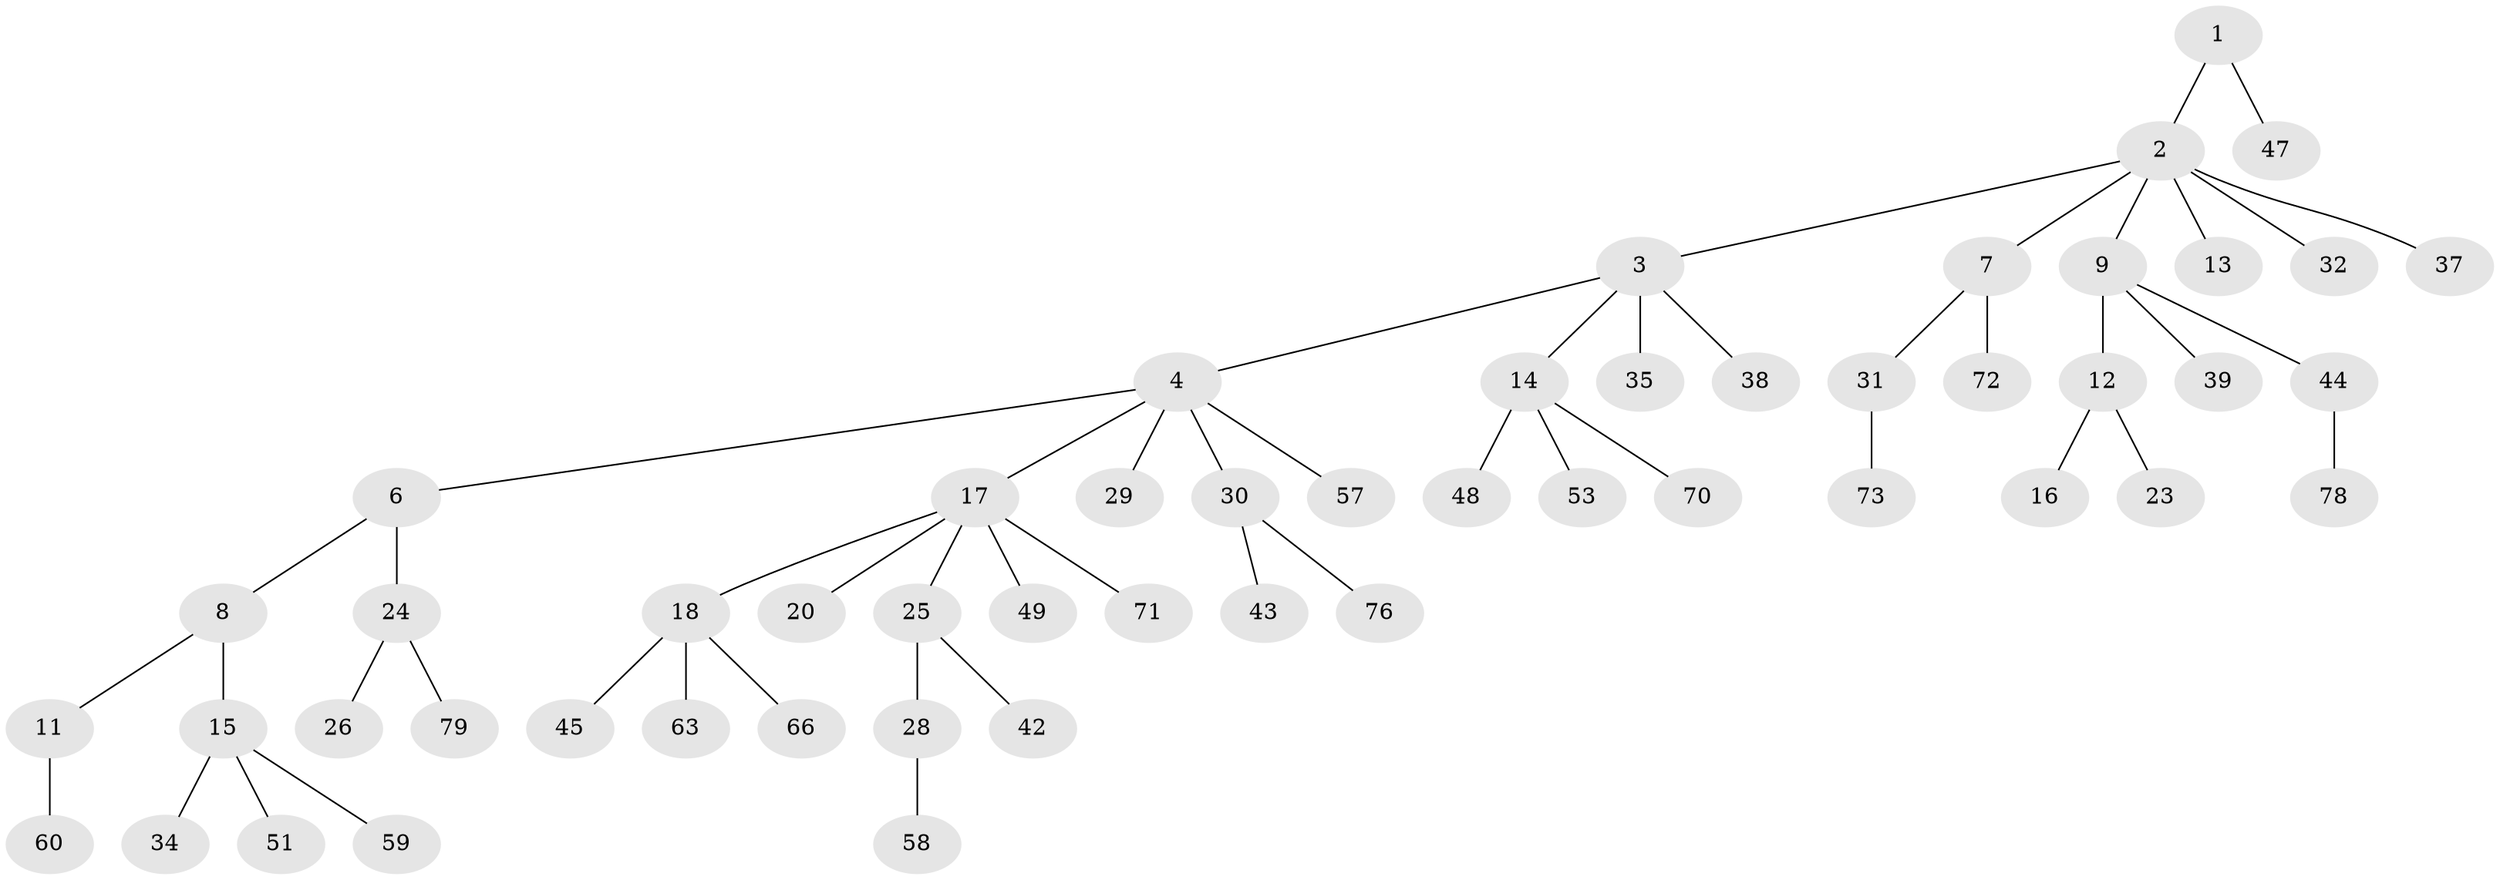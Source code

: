 // Generated by graph-tools (version 1.1) at 2025/52/02/27/25 19:52:13]
// undirected, 53 vertices, 52 edges
graph export_dot {
graph [start="1"]
  node [color=gray90,style=filled];
  1;
  2 [super="+5"];
  3 [super="+55"];
  4 [super="+56"];
  6 [super="+81"];
  7;
  8;
  9 [super="+10"];
  11 [super="+65"];
  12 [super="+40"];
  13 [super="+41"];
  14 [super="+21"];
  15 [super="+19"];
  16;
  17 [super="+22"];
  18 [super="+27"];
  20 [super="+62"];
  23 [super="+83"];
  24 [super="+36"];
  25 [super="+61"];
  26;
  28 [super="+74"];
  29 [super="+33"];
  30 [super="+52"];
  31 [super="+50"];
  32;
  34 [super="+69"];
  35;
  37;
  38 [super="+46"];
  39 [super="+54"];
  42;
  43 [super="+67"];
  44 [super="+68"];
  45 [super="+64"];
  47;
  48;
  49 [super="+80"];
  51;
  53;
  57;
  58;
  59;
  60 [super="+75"];
  63;
  66;
  70;
  71;
  72 [super="+82"];
  73 [super="+77"];
  76;
  78;
  79;
  1 -- 2;
  1 -- 47;
  2 -- 3;
  2 -- 9;
  2 -- 13;
  2 -- 37;
  2 -- 32;
  2 -- 7;
  3 -- 4;
  3 -- 14;
  3 -- 35;
  3 -- 38;
  4 -- 6;
  4 -- 17;
  4 -- 29;
  4 -- 30;
  4 -- 57;
  6 -- 8;
  6 -- 24;
  7 -- 31;
  7 -- 72;
  8 -- 11;
  8 -- 15;
  9 -- 39;
  9 -- 12;
  9 -- 44;
  11 -- 60;
  12 -- 16;
  12 -- 23;
  14 -- 48;
  14 -- 53;
  14 -- 70;
  15 -- 51;
  15 -- 59;
  15 -- 34;
  17 -- 18;
  17 -- 20;
  17 -- 49;
  17 -- 25;
  17 -- 71;
  18 -- 63;
  18 -- 66;
  18 -- 45;
  24 -- 26;
  24 -- 79;
  25 -- 28;
  25 -- 42;
  28 -- 58;
  30 -- 43;
  30 -- 76;
  31 -- 73;
  44 -- 78;
}
